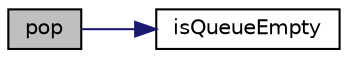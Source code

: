 digraph "pop"
{
 // LATEX_PDF_SIZE
  edge [fontname="Helvetica",fontsize="10",labelfontname="Helvetica",labelfontsize="10"];
  node [fontname="Helvetica",fontsize="10",shape=record];
  rankdir="LR";
  Node1 [label="pop",height=0.2,width=0.4,color="black", fillcolor="grey75", style="filled", fontcolor="black",tooltip="Removes and returns the front element of the queue."];
  Node1 -> Node2 [color="midnightblue",fontsize="10",style="solid"];
  Node2 [label="isQueueEmpty",height=0.2,width=0.4,color="black", fillcolor="white", style="filled",URL="$queue_8h.html#a5202f46e8f5789ffe239ff23165e69e9",tooltip="Checks if the queue is empty."];
}
